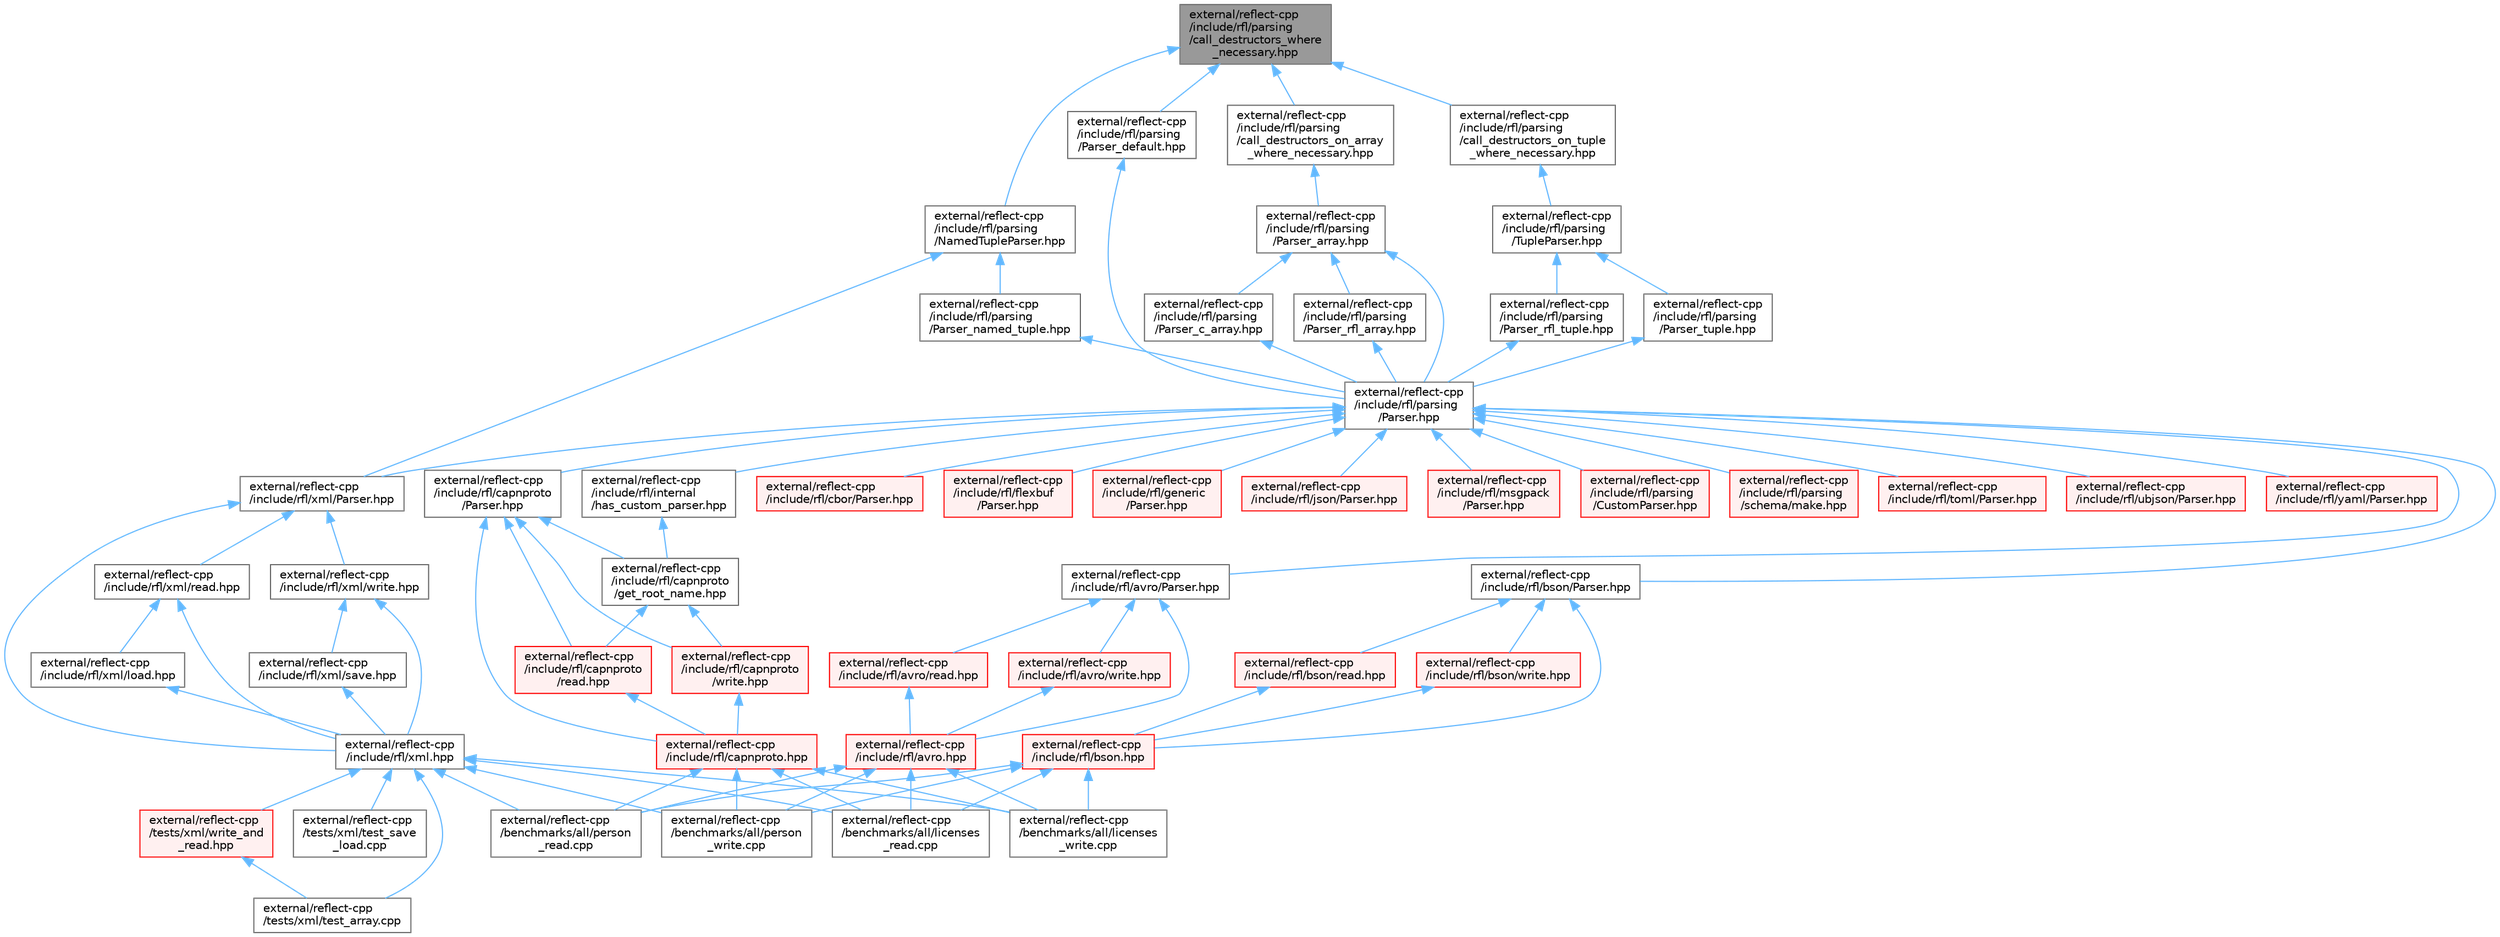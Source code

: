 digraph "external/reflect-cpp/include/rfl/parsing/call_destructors_where_necessary.hpp"
{
 // LATEX_PDF_SIZE
  bgcolor="transparent";
  edge [fontname=Helvetica,fontsize=10,labelfontname=Helvetica,labelfontsize=10];
  node [fontname=Helvetica,fontsize=10,shape=box,height=0.2,width=0.4];
  Node1 [id="Node000001",label="external/reflect-cpp\l/include/rfl/parsing\l/call_destructors_where\l_necessary.hpp",height=0.2,width=0.4,color="gray40", fillcolor="grey60", style="filled", fontcolor="black",tooltip=" "];
  Node1 -> Node2 [id="edge1_Node000001_Node000002",dir="back",color="steelblue1",style="solid",tooltip=" "];
  Node2 [id="Node000002",label="external/reflect-cpp\l/include/rfl/parsing\l/NamedTupleParser.hpp",height=0.2,width=0.4,color="grey40", fillcolor="white", style="filled",URL="$_named_tuple_parser_8hpp.html",tooltip=" "];
  Node2 -> Node3 [id="edge2_Node000002_Node000003",dir="back",color="steelblue1",style="solid",tooltip=" "];
  Node3 [id="Node000003",label="external/reflect-cpp\l/include/rfl/parsing\l/Parser_named_tuple.hpp",height=0.2,width=0.4,color="grey40", fillcolor="white", style="filled",URL="$_parser__named__tuple_8hpp.html",tooltip=" "];
  Node3 -> Node4 [id="edge3_Node000003_Node000004",dir="back",color="steelblue1",style="solid",tooltip=" "];
  Node4 [id="Node000004",label="external/reflect-cpp\l/include/rfl/parsing\l/Parser.hpp",height=0.2,width=0.4,color="grey40", fillcolor="white", style="filled",URL="$parsing_2_parser_8hpp.html",tooltip=" "];
  Node4 -> Node5 [id="edge4_Node000004_Node000005",dir="back",color="steelblue1",style="solid",tooltip=" "];
  Node5 [id="Node000005",label="external/reflect-cpp\l/include/rfl/avro/Parser.hpp",height=0.2,width=0.4,color="grey40", fillcolor="white", style="filled",URL="$avro_2_parser_8hpp.html",tooltip=" "];
  Node5 -> Node6 [id="edge5_Node000005_Node000006",dir="back",color="steelblue1",style="solid",tooltip=" "];
  Node6 [id="Node000006",label="external/reflect-cpp\l/include/rfl/avro.hpp",height=0.2,width=0.4,color="red", fillcolor="#FFF0F0", style="filled",URL="$avro_8hpp.html",tooltip=" "];
  Node6 -> Node9 [id="edge6_Node000006_Node000009",dir="back",color="steelblue1",style="solid",tooltip=" "];
  Node9 [id="Node000009",label="external/reflect-cpp\l/benchmarks/all/licenses\l_read.cpp",height=0.2,width=0.4,color="grey40", fillcolor="white", style="filled",URL="$licenses__read_8cpp.html",tooltip=" "];
  Node6 -> Node10 [id="edge7_Node000006_Node000010",dir="back",color="steelblue1",style="solid",tooltip=" "];
  Node10 [id="Node000010",label="external/reflect-cpp\l/benchmarks/all/licenses\l_write.cpp",height=0.2,width=0.4,color="grey40", fillcolor="white", style="filled",URL="$licenses__write_8cpp.html",tooltip=" "];
  Node6 -> Node11 [id="edge8_Node000006_Node000011",dir="back",color="steelblue1",style="solid",tooltip=" "];
  Node11 [id="Node000011",label="external/reflect-cpp\l/benchmarks/all/person\l_read.cpp",height=0.2,width=0.4,color="grey40", fillcolor="white", style="filled",URL="$person__read_8cpp.html",tooltip=" "];
  Node6 -> Node12 [id="edge9_Node000006_Node000012",dir="back",color="steelblue1",style="solid",tooltip=" "];
  Node12 [id="Node000012",label="external/reflect-cpp\l/benchmarks/all/person\l_write.cpp",height=0.2,width=0.4,color="grey40", fillcolor="white", style="filled",URL="$person__write_8cpp.html",tooltip=" "];
  Node5 -> Node60 [id="edge10_Node000005_Node000060",dir="back",color="steelblue1",style="solid",tooltip=" "];
  Node60 [id="Node000060",label="external/reflect-cpp\l/include/rfl/avro/read.hpp",height=0.2,width=0.4,color="red", fillcolor="#FFF0F0", style="filled",URL="$avro_2read_8hpp.html",tooltip=" "];
  Node60 -> Node6 [id="edge11_Node000060_Node000006",dir="back",color="steelblue1",style="solid",tooltip=" "];
  Node5 -> Node62 [id="edge12_Node000005_Node000062",dir="back",color="steelblue1",style="solid",tooltip=" "];
  Node62 [id="Node000062",label="external/reflect-cpp\l/include/rfl/avro/write.hpp",height=0.2,width=0.4,color="red", fillcolor="#FFF0F0", style="filled",URL="$avro_2write_8hpp.html",tooltip=" "];
  Node62 -> Node6 [id="edge13_Node000062_Node000006",dir="back",color="steelblue1",style="solid",tooltip=" "];
  Node4 -> Node64 [id="edge14_Node000004_Node000064",dir="back",color="steelblue1",style="solid",tooltip=" "];
  Node64 [id="Node000064",label="external/reflect-cpp\l/include/rfl/bson/Parser.hpp",height=0.2,width=0.4,color="grey40", fillcolor="white", style="filled",URL="$bson_2_parser_8hpp.html",tooltip=" "];
  Node64 -> Node65 [id="edge15_Node000064_Node000065",dir="back",color="steelblue1",style="solid",tooltip=" "];
  Node65 [id="Node000065",label="external/reflect-cpp\l/include/rfl/bson.hpp",height=0.2,width=0.4,color="red", fillcolor="#FFF0F0", style="filled",URL="$bson_8hpp.html",tooltip=" "];
  Node65 -> Node9 [id="edge16_Node000065_Node000009",dir="back",color="steelblue1",style="solid",tooltip=" "];
  Node65 -> Node10 [id="edge17_Node000065_Node000010",dir="back",color="steelblue1",style="solid",tooltip=" "];
  Node65 -> Node11 [id="edge18_Node000065_Node000011",dir="back",color="steelblue1",style="solid",tooltip=" "];
  Node65 -> Node12 [id="edge19_Node000065_Node000012",dir="back",color="steelblue1",style="solid",tooltip=" "];
  Node64 -> Node105 [id="edge20_Node000064_Node000105",dir="back",color="steelblue1",style="solid",tooltip=" "];
  Node105 [id="Node000105",label="external/reflect-cpp\l/include/rfl/bson/read.hpp",height=0.2,width=0.4,color="red", fillcolor="#FFF0F0", style="filled",URL="$bson_2read_8hpp.html",tooltip=" "];
  Node105 -> Node65 [id="edge21_Node000105_Node000065",dir="back",color="steelblue1",style="solid",tooltip=" "];
  Node64 -> Node107 [id="edge22_Node000064_Node000107",dir="back",color="steelblue1",style="solid",tooltip=" "];
  Node107 [id="Node000107",label="external/reflect-cpp\l/include/rfl/bson/write.hpp",height=0.2,width=0.4,color="red", fillcolor="#FFF0F0", style="filled",URL="$bson_2write_8hpp.html",tooltip=" "];
  Node107 -> Node65 [id="edge23_Node000107_Node000065",dir="back",color="steelblue1",style="solid",tooltip=" "];
  Node4 -> Node109 [id="edge24_Node000004_Node000109",dir="back",color="steelblue1",style="solid",tooltip=" "];
  Node109 [id="Node000109",label="external/reflect-cpp\l/include/rfl/capnproto\l/Parser.hpp",height=0.2,width=0.4,color="grey40", fillcolor="white", style="filled",URL="$capnproto_2_parser_8hpp.html",tooltip=" "];
  Node109 -> Node110 [id="edge25_Node000109_Node000110",dir="back",color="steelblue1",style="solid",tooltip=" "];
  Node110 [id="Node000110",label="external/reflect-cpp\l/include/rfl/capnproto.hpp",height=0.2,width=0.4,color="red", fillcolor="#FFF0F0", style="filled",URL="$capnproto_8hpp.html",tooltip=" "];
  Node110 -> Node9 [id="edge26_Node000110_Node000009",dir="back",color="steelblue1",style="solid",tooltip=" "];
  Node110 -> Node10 [id="edge27_Node000110_Node000010",dir="back",color="steelblue1",style="solid",tooltip=" "];
  Node110 -> Node11 [id="edge28_Node000110_Node000011",dir="back",color="steelblue1",style="solid",tooltip=" "];
  Node110 -> Node12 [id="edge29_Node000110_Node000012",dir="back",color="steelblue1",style="solid",tooltip=" "];
  Node109 -> Node157 [id="edge30_Node000109_Node000157",dir="back",color="steelblue1",style="solid",tooltip=" "];
  Node157 [id="Node000157",label="external/reflect-cpp\l/include/rfl/capnproto\l/get_root_name.hpp",height=0.2,width=0.4,color="grey40", fillcolor="white", style="filled",URL="$get__root__name_8hpp.html",tooltip=" "];
  Node157 -> Node158 [id="edge31_Node000157_Node000158",dir="back",color="steelblue1",style="solid",tooltip=" "];
  Node158 [id="Node000158",label="external/reflect-cpp\l/include/rfl/capnproto\l/read.hpp",height=0.2,width=0.4,color="red", fillcolor="#FFF0F0", style="filled",URL="$capnproto_2read_8hpp.html",tooltip=" "];
  Node158 -> Node110 [id="edge32_Node000158_Node000110",dir="back",color="steelblue1",style="solid",tooltip=" "];
  Node157 -> Node160 [id="edge33_Node000157_Node000160",dir="back",color="steelblue1",style="solid",tooltip=" "];
  Node160 [id="Node000160",label="external/reflect-cpp\l/include/rfl/capnproto\l/write.hpp",height=0.2,width=0.4,color="red", fillcolor="#FFF0F0", style="filled",URL="$capnproto_2write_8hpp.html",tooltip=" "];
  Node160 -> Node110 [id="edge34_Node000160_Node000110",dir="back",color="steelblue1",style="solid",tooltip=" "];
  Node109 -> Node158 [id="edge35_Node000109_Node000158",dir="back",color="steelblue1",style="solid",tooltip=" "];
  Node109 -> Node160 [id="edge36_Node000109_Node000160",dir="back",color="steelblue1",style="solid",tooltip=" "];
  Node4 -> Node162 [id="edge37_Node000004_Node000162",dir="back",color="steelblue1",style="solid",tooltip=" "];
  Node162 [id="Node000162",label="external/reflect-cpp\l/include/rfl/cbor/Parser.hpp",height=0.2,width=0.4,color="red", fillcolor="#FFF0F0", style="filled",URL="$cbor_2_parser_8hpp.html",tooltip=" "];
  Node4 -> Node208 [id="edge38_Node000004_Node000208",dir="back",color="steelblue1",style="solid",tooltip=" "];
  Node208 [id="Node000208",label="external/reflect-cpp\l/include/rfl/flexbuf\l/Parser.hpp",height=0.2,width=0.4,color="red", fillcolor="#FFF0F0", style="filled",URL="$flexbuf_2_parser_8hpp.html",tooltip=" "];
  Node4 -> Node253 [id="edge39_Node000004_Node000253",dir="back",color="steelblue1",style="solid",tooltip=" "];
  Node253 [id="Node000253",label="external/reflect-cpp\l/include/rfl/generic\l/Parser.hpp",height=0.2,width=0.4,color="red", fillcolor="#FFF0F0", style="filled",URL="$generic_2_parser_8hpp.html",tooltip=" "];
  Node4 -> Node692 [id="edge40_Node000004_Node000692",dir="back",color="steelblue1",style="solid",tooltip=" "];
  Node692 [id="Node000692",label="external/reflect-cpp\l/include/rfl/internal\l/has_custom_parser.hpp",height=0.2,width=0.4,color="grey40", fillcolor="white", style="filled",URL="$has__custom__parser_8hpp.html",tooltip=" "];
  Node692 -> Node157 [id="edge41_Node000692_Node000157",dir="back",color="steelblue1",style="solid",tooltip=" "];
  Node4 -> Node693 [id="edge42_Node000004_Node000693",dir="back",color="steelblue1",style="solid",tooltip=" "];
  Node693 [id="Node000693",label="external/reflect-cpp\l/include/rfl/json/Parser.hpp",height=0.2,width=0.4,color="red", fillcolor="#FFF0F0", style="filled",URL="$json_2_parser_8hpp.html",tooltip=" "];
  Node4 -> Node701 [id="edge43_Node000004_Node000701",dir="back",color="steelblue1",style="solid",tooltip=" "];
  Node701 [id="Node000701",label="external/reflect-cpp\l/include/rfl/msgpack\l/Parser.hpp",height=0.2,width=0.4,color="red", fillcolor="#FFF0F0", style="filled",URL="$msgpack_2_parser_8hpp.html",tooltip=" "];
  Node4 -> Node706 [id="edge44_Node000004_Node000706",dir="back",color="steelblue1",style="solid",tooltip=" "];
  Node706 [id="Node000706",label="external/reflect-cpp\l/include/rfl/parsing\l/CustomParser.hpp",height=0.2,width=0.4,color="red", fillcolor="#FFF0F0", style="filled",URL="$_custom_parser_8hpp.html",tooltip=" "];
  Node4 -> Node707 [id="edge45_Node000004_Node000707",dir="back",color="steelblue1",style="solid",tooltip=" "];
  Node707 [id="Node000707",label="external/reflect-cpp\l/include/rfl/parsing\l/schema/make.hpp",height=0.2,width=0.4,color="red", fillcolor="#FFF0F0", style="filled",URL="$make_8hpp.html",tooltip=" "];
  Node4 -> Node519 [id="edge46_Node000004_Node000519",dir="back",color="steelblue1",style="solid",tooltip=" "];
  Node519 [id="Node000519",label="external/reflect-cpp\l/include/rfl/toml/Parser.hpp",height=0.2,width=0.4,color="red", fillcolor="#FFF0F0", style="filled",URL="$toml_2_parser_8hpp.html",tooltip=" "];
  Node4 -> Node708 [id="edge47_Node000004_Node000708",dir="back",color="steelblue1",style="solid",tooltip=" "];
  Node708 [id="Node000708",label="external/reflect-cpp\l/include/rfl/ubjson/Parser.hpp",height=0.2,width=0.4,color="red", fillcolor="#FFF0F0", style="filled",URL="$ubjson_2_parser_8hpp.html",tooltip=" "];
  Node4 -> Node713 [id="edge48_Node000004_Node000713",dir="back",color="steelblue1",style="solid",tooltip=" "];
  Node713 [id="Node000713",label="external/reflect-cpp\l/include/rfl/xml/Parser.hpp",height=0.2,width=0.4,color="grey40", fillcolor="white", style="filled",URL="$xml_2_parser_8hpp.html",tooltip=" "];
  Node713 -> Node605 [id="edge49_Node000713_Node000605",dir="back",color="steelblue1",style="solid",tooltip=" "];
  Node605 [id="Node000605",label="external/reflect-cpp\l/include/rfl/xml.hpp",height=0.2,width=0.4,color="grey40", fillcolor="white", style="filled",URL="$xml_8hpp.html",tooltip=" "];
  Node605 -> Node9 [id="edge50_Node000605_Node000009",dir="back",color="steelblue1",style="solid",tooltip=" "];
  Node605 -> Node10 [id="edge51_Node000605_Node000010",dir="back",color="steelblue1",style="solid",tooltip=" "];
  Node605 -> Node11 [id="edge52_Node000605_Node000011",dir="back",color="steelblue1",style="solid",tooltip=" "];
  Node605 -> Node12 [id="edge53_Node000605_Node000012",dir="back",color="steelblue1",style="solid",tooltip=" "];
  Node605 -> Node606 [id="edge54_Node000605_Node000606",dir="back",color="steelblue1",style="solid",tooltip=" "];
  Node606 [id="Node000606",label="external/reflect-cpp\l/tests/xml/test_array.cpp",height=0.2,width=0.4,color="grey40", fillcolor="white", style="filled",URL="$xml_2test__array_8cpp.html",tooltip=" "];
  Node605 -> Node607 [id="edge55_Node000605_Node000607",dir="back",color="steelblue1",style="solid",tooltip=" "];
  Node607 [id="Node000607",label="external/reflect-cpp\l/tests/xml/test_save\l_load.cpp",height=0.2,width=0.4,color="grey40", fillcolor="white", style="filled",URL="$xml_2test__save__load_8cpp.html",tooltip=" "];
  Node605 -> Node608 [id="edge56_Node000605_Node000608",dir="back",color="steelblue1",style="solid",tooltip=" "];
  Node608 [id="Node000608",label="external/reflect-cpp\l/tests/xml/write_and\l_read.hpp",height=0.2,width=0.4,color="red", fillcolor="#FFF0F0", style="filled",URL="$xml_2write__and__read_8hpp.html",tooltip=" "];
  Node608 -> Node606 [id="edge57_Node000608_Node000606",dir="back",color="steelblue1",style="solid",tooltip=" "];
  Node713 -> Node714 [id="edge58_Node000713_Node000714",dir="back",color="steelblue1",style="solid",tooltip=" "];
  Node714 [id="Node000714",label="external/reflect-cpp\l/include/rfl/xml/read.hpp",height=0.2,width=0.4,color="grey40", fillcolor="white", style="filled",URL="$xml_2read_8hpp.html",tooltip=" "];
  Node714 -> Node605 [id="edge59_Node000714_Node000605",dir="back",color="steelblue1",style="solid",tooltip=" "];
  Node714 -> Node715 [id="edge60_Node000714_Node000715",dir="back",color="steelblue1",style="solid",tooltip=" "];
  Node715 [id="Node000715",label="external/reflect-cpp\l/include/rfl/xml/load.hpp",height=0.2,width=0.4,color="grey40", fillcolor="white", style="filled",URL="$xml_2load_8hpp.html",tooltip=" "];
  Node715 -> Node605 [id="edge61_Node000715_Node000605",dir="back",color="steelblue1",style="solid",tooltip=" "];
  Node713 -> Node716 [id="edge62_Node000713_Node000716",dir="back",color="steelblue1",style="solid",tooltip=" "];
  Node716 [id="Node000716",label="external/reflect-cpp\l/include/rfl/xml/write.hpp",height=0.2,width=0.4,color="grey40", fillcolor="white", style="filled",URL="$xml_2write_8hpp.html",tooltip=" "];
  Node716 -> Node605 [id="edge63_Node000716_Node000605",dir="back",color="steelblue1",style="solid",tooltip=" "];
  Node716 -> Node717 [id="edge64_Node000716_Node000717",dir="back",color="steelblue1",style="solid",tooltip=" "];
  Node717 [id="Node000717",label="external/reflect-cpp\l/include/rfl/xml/save.hpp",height=0.2,width=0.4,color="grey40", fillcolor="white", style="filled",URL="$xml_2save_8hpp.html",tooltip=" "];
  Node717 -> Node605 [id="edge65_Node000717_Node000605",dir="back",color="steelblue1",style="solid",tooltip=" "];
  Node4 -> Node718 [id="edge66_Node000004_Node000718",dir="back",color="steelblue1",style="solid",tooltip=" "];
  Node718 [id="Node000718",label="external/reflect-cpp\l/include/rfl/yaml/Parser.hpp",height=0.2,width=0.4,color="red", fillcolor="#FFF0F0", style="filled",URL="$yaml_2_parser_8hpp.html",tooltip=" "];
  Node2 -> Node713 [id="edge67_Node000002_Node000713",dir="back",color="steelblue1",style="solid",tooltip=" "];
  Node1 -> Node723 [id="edge68_Node000001_Node000723",dir="back",color="steelblue1",style="solid",tooltip=" "];
  Node723 [id="Node000723",label="external/reflect-cpp\l/include/rfl/parsing\l/Parser_default.hpp",height=0.2,width=0.4,color="grey40", fillcolor="white", style="filled",URL="$_parser__default_8hpp.html",tooltip=" "];
  Node723 -> Node4 [id="edge69_Node000723_Node000004",dir="back",color="steelblue1",style="solid",tooltip=" "];
  Node1 -> Node724 [id="edge70_Node000001_Node000724",dir="back",color="steelblue1",style="solid",tooltip=" "];
  Node724 [id="Node000724",label="external/reflect-cpp\l/include/rfl/parsing\l/call_destructors_on_array\l_where_necessary.hpp",height=0.2,width=0.4,color="grey40", fillcolor="white", style="filled",URL="$call__destructors__on__array__where__necessary_8hpp.html",tooltip=" "];
  Node724 -> Node725 [id="edge71_Node000724_Node000725",dir="back",color="steelblue1",style="solid",tooltip=" "];
  Node725 [id="Node000725",label="external/reflect-cpp\l/include/rfl/parsing\l/Parser_array.hpp",height=0.2,width=0.4,color="grey40", fillcolor="white", style="filled",URL="$_parser__array_8hpp.html",tooltip=" "];
  Node725 -> Node4 [id="edge72_Node000725_Node000004",dir="back",color="steelblue1",style="solid",tooltip=" "];
  Node725 -> Node726 [id="edge73_Node000725_Node000726",dir="back",color="steelblue1",style="solid",tooltip=" "];
  Node726 [id="Node000726",label="external/reflect-cpp\l/include/rfl/parsing\l/Parser_c_array.hpp",height=0.2,width=0.4,color="grey40", fillcolor="white", style="filled",URL="$_parser__c__array_8hpp.html",tooltip=" "];
  Node726 -> Node4 [id="edge74_Node000726_Node000004",dir="back",color="steelblue1",style="solid",tooltip=" "];
  Node725 -> Node727 [id="edge75_Node000725_Node000727",dir="back",color="steelblue1",style="solid",tooltip=" "];
  Node727 [id="Node000727",label="external/reflect-cpp\l/include/rfl/parsing\l/Parser_rfl_array.hpp",height=0.2,width=0.4,color="grey40", fillcolor="white", style="filled",URL="$_parser__rfl__array_8hpp.html",tooltip=" "];
  Node727 -> Node4 [id="edge76_Node000727_Node000004",dir="back",color="steelblue1",style="solid",tooltip=" "];
  Node1 -> Node728 [id="edge77_Node000001_Node000728",dir="back",color="steelblue1",style="solid",tooltip=" "];
  Node728 [id="Node000728",label="external/reflect-cpp\l/include/rfl/parsing\l/call_destructors_on_tuple\l_where_necessary.hpp",height=0.2,width=0.4,color="grey40", fillcolor="white", style="filled",URL="$call__destructors__on__tuple__where__necessary_8hpp.html",tooltip=" "];
  Node728 -> Node729 [id="edge78_Node000728_Node000729",dir="back",color="steelblue1",style="solid",tooltip=" "];
  Node729 [id="Node000729",label="external/reflect-cpp\l/include/rfl/parsing\l/TupleParser.hpp",height=0.2,width=0.4,color="grey40", fillcolor="white", style="filled",URL="$_tuple_parser_8hpp.html",tooltip=" "];
  Node729 -> Node730 [id="edge79_Node000729_Node000730",dir="back",color="steelblue1",style="solid",tooltip=" "];
  Node730 [id="Node000730",label="external/reflect-cpp\l/include/rfl/parsing\l/Parser_rfl_tuple.hpp",height=0.2,width=0.4,color="grey40", fillcolor="white", style="filled",URL="$_parser__rfl__tuple_8hpp.html",tooltip=" "];
  Node730 -> Node4 [id="edge80_Node000730_Node000004",dir="back",color="steelblue1",style="solid",tooltip=" "];
  Node729 -> Node731 [id="edge81_Node000729_Node000731",dir="back",color="steelblue1",style="solid",tooltip=" "];
  Node731 [id="Node000731",label="external/reflect-cpp\l/include/rfl/parsing\l/Parser_tuple.hpp",height=0.2,width=0.4,color="grey40", fillcolor="white", style="filled",URL="$_parser__tuple_8hpp.html",tooltip=" "];
  Node731 -> Node4 [id="edge82_Node000731_Node000004",dir="back",color="steelblue1",style="solid",tooltip=" "];
}
